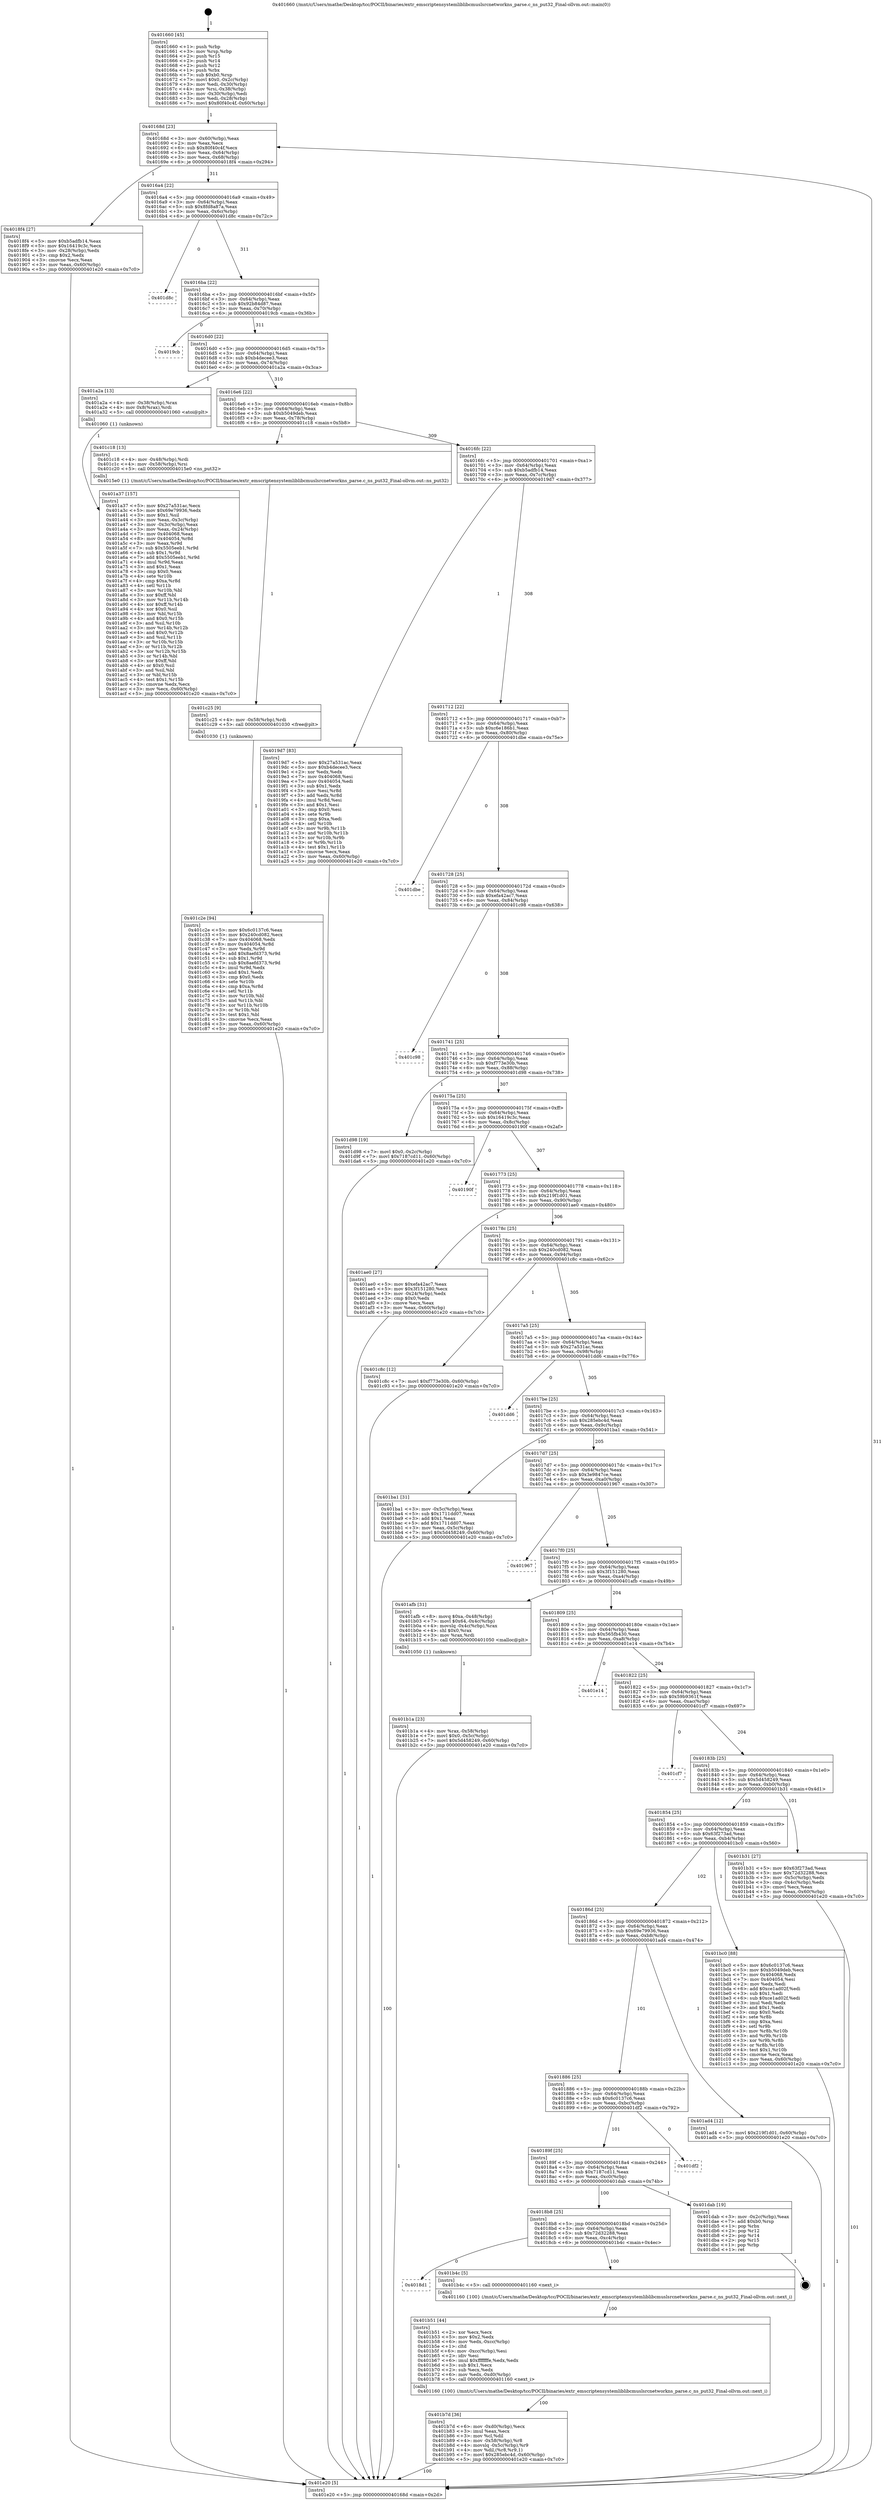 digraph "0x401660" {
  label = "0x401660 (/mnt/c/Users/mathe/Desktop/tcc/POCII/binaries/extr_emscriptensystemliblibcmuslsrcnetworkns_parse.c_ns_put32_Final-ollvm.out::main(0))"
  labelloc = "t"
  node[shape=record]

  Entry [label="",width=0.3,height=0.3,shape=circle,fillcolor=black,style=filled]
  "0x40168d" [label="{
     0x40168d [23]\l
     | [instrs]\l
     &nbsp;&nbsp;0x40168d \<+3\>: mov -0x60(%rbp),%eax\l
     &nbsp;&nbsp;0x401690 \<+2\>: mov %eax,%ecx\l
     &nbsp;&nbsp;0x401692 \<+6\>: sub $0x80f40c4f,%ecx\l
     &nbsp;&nbsp;0x401698 \<+3\>: mov %eax,-0x64(%rbp)\l
     &nbsp;&nbsp;0x40169b \<+3\>: mov %ecx,-0x68(%rbp)\l
     &nbsp;&nbsp;0x40169e \<+6\>: je 00000000004018f4 \<main+0x294\>\l
  }"]
  "0x4018f4" [label="{
     0x4018f4 [27]\l
     | [instrs]\l
     &nbsp;&nbsp;0x4018f4 \<+5\>: mov $0xb5adfb14,%eax\l
     &nbsp;&nbsp;0x4018f9 \<+5\>: mov $0x16419c3c,%ecx\l
     &nbsp;&nbsp;0x4018fe \<+3\>: mov -0x28(%rbp),%edx\l
     &nbsp;&nbsp;0x401901 \<+3\>: cmp $0x2,%edx\l
     &nbsp;&nbsp;0x401904 \<+3\>: cmovne %ecx,%eax\l
     &nbsp;&nbsp;0x401907 \<+3\>: mov %eax,-0x60(%rbp)\l
     &nbsp;&nbsp;0x40190a \<+5\>: jmp 0000000000401e20 \<main+0x7c0\>\l
  }"]
  "0x4016a4" [label="{
     0x4016a4 [22]\l
     | [instrs]\l
     &nbsp;&nbsp;0x4016a4 \<+5\>: jmp 00000000004016a9 \<main+0x49\>\l
     &nbsp;&nbsp;0x4016a9 \<+3\>: mov -0x64(%rbp),%eax\l
     &nbsp;&nbsp;0x4016ac \<+5\>: sub $0x8fd8a87a,%eax\l
     &nbsp;&nbsp;0x4016b1 \<+3\>: mov %eax,-0x6c(%rbp)\l
     &nbsp;&nbsp;0x4016b4 \<+6\>: je 0000000000401d8c \<main+0x72c\>\l
  }"]
  "0x401e20" [label="{
     0x401e20 [5]\l
     | [instrs]\l
     &nbsp;&nbsp;0x401e20 \<+5\>: jmp 000000000040168d \<main+0x2d\>\l
  }"]
  "0x401660" [label="{
     0x401660 [45]\l
     | [instrs]\l
     &nbsp;&nbsp;0x401660 \<+1\>: push %rbp\l
     &nbsp;&nbsp;0x401661 \<+3\>: mov %rsp,%rbp\l
     &nbsp;&nbsp;0x401664 \<+2\>: push %r15\l
     &nbsp;&nbsp;0x401666 \<+2\>: push %r14\l
     &nbsp;&nbsp;0x401668 \<+2\>: push %r12\l
     &nbsp;&nbsp;0x40166a \<+1\>: push %rbx\l
     &nbsp;&nbsp;0x40166b \<+7\>: sub $0xb0,%rsp\l
     &nbsp;&nbsp;0x401672 \<+7\>: movl $0x0,-0x2c(%rbp)\l
     &nbsp;&nbsp;0x401679 \<+3\>: mov %edi,-0x30(%rbp)\l
     &nbsp;&nbsp;0x40167c \<+4\>: mov %rsi,-0x38(%rbp)\l
     &nbsp;&nbsp;0x401680 \<+3\>: mov -0x30(%rbp),%edi\l
     &nbsp;&nbsp;0x401683 \<+3\>: mov %edi,-0x28(%rbp)\l
     &nbsp;&nbsp;0x401686 \<+7\>: movl $0x80f40c4f,-0x60(%rbp)\l
  }"]
  Exit [label="",width=0.3,height=0.3,shape=circle,fillcolor=black,style=filled,peripheries=2]
  "0x401d8c" [label="{
     0x401d8c\l
  }", style=dashed]
  "0x4016ba" [label="{
     0x4016ba [22]\l
     | [instrs]\l
     &nbsp;&nbsp;0x4016ba \<+5\>: jmp 00000000004016bf \<main+0x5f\>\l
     &nbsp;&nbsp;0x4016bf \<+3\>: mov -0x64(%rbp),%eax\l
     &nbsp;&nbsp;0x4016c2 \<+5\>: sub $0x92b84d87,%eax\l
     &nbsp;&nbsp;0x4016c7 \<+3\>: mov %eax,-0x70(%rbp)\l
     &nbsp;&nbsp;0x4016ca \<+6\>: je 00000000004019cb \<main+0x36b\>\l
  }"]
  "0x401c2e" [label="{
     0x401c2e [94]\l
     | [instrs]\l
     &nbsp;&nbsp;0x401c2e \<+5\>: mov $0x6c0137c6,%eax\l
     &nbsp;&nbsp;0x401c33 \<+5\>: mov $0x240cd082,%ecx\l
     &nbsp;&nbsp;0x401c38 \<+7\>: mov 0x404068,%edx\l
     &nbsp;&nbsp;0x401c3f \<+8\>: mov 0x404054,%r8d\l
     &nbsp;&nbsp;0x401c47 \<+3\>: mov %edx,%r9d\l
     &nbsp;&nbsp;0x401c4a \<+7\>: add $0x8aefd373,%r9d\l
     &nbsp;&nbsp;0x401c51 \<+4\>: sub $0x1,%r9d\l
     &nbsp;&nbsp;0x401c55 \<+7\>: sub $0x8aefd373,%r9d\l
     &nbsp;&nbsp;0x401c5c \<+4\>: imul %r9d,%edx\l
     &nbsp;&nbsp;0x401c60 \<+3\>: and $0x1,%edx\l
     &nbsp;&nbsp;0x401c63 \<+3\>: cmp $0x0,%edx\l
     &nbsp;&nbsp;0x401c66 \<+4\>: sete %r10b\l
     &nbsp;&nbsp;0x401c6a \<+4\>: cmp $0xa,%r8d\l
     &nbsp;&nbsp;0x401c6e \<+4\>: setl %r11b\l
     &nbsp;&nbsp;0x401c72 \<+3\>: mov %r10b,%bl\l
     &nbsp;&nbsp;0x401c75 \<+3\>: and %r11b,%bl\l
     &nbsp;&nbsp;0x401c78 \<+3\>: xor %r11b,%r10b\l
     &nbsp;&nbsp;0x401c7b \<+3\>: or %r10b,%bl\l
     &nbsp;&nbsp;0x401c7e \<+3\>: test $0x1,%bl\l
     &nbsp;&nbsp;0x401c81 \<+3\>: cmovne %ecx,%eax\l
     &nbsp;&nbsp;0x401c84 \<+3\>: mov %eax,-0x60(%rbp)\l
     &nbsp;&nbsp;0x401c87 \<+5\>: jmp 0000000000401e20 \<main+0x7c0\>\l
  }"]
  "0x4019cb" [label="{
     0x4019cb\l
  }", style=dashed]
  "0x4016d0" [label="{
     0x4016d0 [22]\l
     | [instrs]\l
     &nbsp;&nbsp;0x4016d0 \<+5\>: jmp 00000000004016d5 \<main+0x75\>\l
     &nbsp;&nbsp;0x4016d5 \<+3\>: mov -0x64(%rbp),%eax\l
     &nbsp;&nbsp;0x4016d8 \<+5\>: sub $0xb4decee3,%eax\l
     &nbsp;&nbsp;0x4016dd \<+3\>: mov %eax,-0x74(%rbp)\l
     &nbsp;&nbsp;0x4016e0 \<+6\>: je 0000000000401a2a \<main+0x3ca\>\l
  }"]
  "0x401c25" [label="{
     0x401c25 [9]\l
     | [instrs]\l
     &nbsp;&nbsp;0x401c25 \<+4\>: mov -0x58(%rbp),%rdi\l
     &nbsp;&nbsp;0x401c29 \<+5\>: call 0000000000401030 \<free@plt\>\l
     | [calls]\l
     &nbsp;&nbsp;0x401030 \{1\} (unknown)\l
  }"]
  "0x401a2a" [label="{
     0x401a2a [13]\l
     | [instrs]\l
     &nbsp;&nbsp;0x401a2a \<+4\>: mov -0x38(%rbp),%rax\l
     &nbsp;&nbsp;0x401a2e \<+4\>: mov 0x8(%rax),%rdi\l
     &nbsp;&nbsp;0x401a32 \<+5\>: call 0000000000401060 \<atoi@plt\>\l
     | [calls]\l
     &nbsp;&nbsp;0x401060 \{1\} (unknown)\l
  }"]
  "0x4016e6" [label="{
     0x4016e6 [22]\l
     | [instrs]\l
     &nbsp;&nbsp;0x4016e6 \<+5\>: jmp 00000000004016eb \<main+0x8b\>\l
     &nbsp;&nbsp;0x4016eb \<+3\>: mov -0x64(%rbp),%eax\l
     &nbsp;&nbsp;0x4016ee \<+5\>: sub $0xb5049deb,%eax\l
     &nbsp;&nbsp;0x4016f3 \<+3\>: mov %eax,-0x78(%rbp)\l
     &nbsp;&nbsp;0x4016f6 \<+6\>: je 0000000000401c18 \<main+0x5b8\>\l
  }"]
  "0x401b7d" [label="{
     0x401b7d [36]\l
     | [instrs]\l
     &nbsp;&nbsp;0x401b7d \<+6\>: mov -0xd0(%rbp),%ecx\l
     &nbsp;&nbsp;0x401b83 \<+3\>: imul %eax,%ecx\l
     &nbsp;&nbsp;0x401b86 \<+3\>: mov %cl,%dil\l
     &nbsp;&nbsp;0x401b89 \<+4\>: mov -0x58(%rbp),%r8\l
     &nbsp;&nbsp;0x401b8d \<+4\>: movslq -0x5c(%rbp),%r9\l
     &nbsp;&nbsp;0x401b91 \<+4\>: mov %dil,(%r8,%r9,1)\l
     &nbsp;&nbsp;0x401b95 \<+7\>: movl $0x285ebc4d,-0x60(%rbp)\l
     &nbsp;&nbsp;0x401b9c \<+5\>: jmp 0000000000401e20 \<main+0x7c0\>\l
  }"]
  "0x401c18" [label="{
     0x401c18 [13]\l
     | [instrs]\l
     &nbsp;&nbsp;0x401c18 \<+4\>: mov -0x48(%rbp),%rdi\l
     &nbsp;&nbsp;0x401c1c \<+4\>: mov -0x58(%rbp),%rsi\l
     &nbsp;&nbsp;0x401c20 \<+5\>: call 00000000004015e0 \<ns_put32\>\l
     | [calls]\l
     &nbsp;&nbsp;0x4015e0 \{1\} (/mnt/c/Users/mathe/Desktop/tcc/POCII/binaries/extr_emscriptensystemliblibcmuslsrcnetworkns_parse.c_ns_put32_Final-ollvm.out::ns_put32)\l
  }"]
  "0x4016fc" [label="{
     0x4016fc [22]\l
     | [instrs]\l
     &nbsp;&nbsp;0x4016fc \<+5\>: jmp 0000000000401701 \<main+0xa1\>\l
     &nbsp;&nbsp;0x401701 \<+3\>: mov -0x64(%rbp),%eax\l
     &nbsp;&nbsp;0x401704 \<+5\>: sub $0xb5adfb14,%eax\l
     &nbsp;&nbsp;0x401709 \<+3\>: mov %eax,-0x7c(%rbp)\l
     &nbsp;&nbsp;0x40170c \<+6\>: je 00000000004019d7 \<main+0x377\>\l
  }"]
  "0x401b51" [label="{
     0x401b51 [44]\l
     | [instrs]\l
     &nbsp;&nbsp;0x401b51 \<+2\>: xor %ecx,%ecx\l
     &nbsp;&nbsp;0x401b53 \<+5\>: mov $0x2,%edx\l
     &nbsp;&nbsp;0x401b58 \<+6\>: mov %edx,-0xcc(%rbp)\l
     &nbsp;&nbsp;0x401b5e \<+1\>: cltd\l
     &nbsp;&nbsp;0x401b5f \<+6\>: mov -0xcc(%rbp),%esi\l
     &nbsp;&nbsp;0x401b65 \<+2\>: idiv %esi\l
     &nbsp;&nbsp;0x401b67 \<+6\>: imul $0xfffffffe,%edx,%edx\l
     &nbsp;&nbsp;0x401b6d \<+3\>: sub $0x1,%ecx\l
     &nbsp;&nbsp;0x401b70 \<+2\>: sub %ecx,%edx\l
     &nbsp;&nbsp;0x401b72 \<+6\>: mov %edx,-0xd0(%rbp)\l
     &nbsp;&nbsp;0x401b78 \<+5\>: call 0000000000401160 \<next_i\>\l
     | [calls]\l
     &nbsp;&nbsp;0x401160 \{100\} (/mnt/c/Users/mathe/Desktop/tcc/POCII/binaries/extr_emscriptensystemliblibcmuslsrcnetworkns_parse.c_ns_put32_Final-ollvm.out::next_i)\l
  }"]
  "0x4019d7" [label="{
     0x4019d7 [83]\l
     | [instrs]\l
     &nbsp;&nbsp;0x4019d7 \<+5\>: mov $0x27a531ac,%eax\l
     &nbsp;&nbsp;0x4019dc \<+5\>: mov $0xb4decee3,%ecx\l
     &nbsp;&nbsp;0x4019e1 \<+2\>: xor %edx,%edx\l
     &nbsp;&nbsp;0x4019e3 \<+7\>: mov 0x404068,%esi\l
     &nbsp;&nbsp;0x4019ea \<+7\>: mov 0x404054,%edi\l
     &nbsp;&nbsp;0x4019f1 \<+3\>: sub $0x1,%edx\l
     &nbsp;&nbsp;0x4019f4 \<+3\>: mov %esi,%r8d\l
     &nbsp;&nbsp;0x4019f7 \<+3\>: add %edx,%r8d\l
     &nbsp;&nbsp;0x4019fa \<+4\>: imul %r8d,%esi\l
     &nbsp;&nbsp;0x4019fe \<+3\>: and $0x1,%esi\l
     &nbsp;&nbsp;0x401a01 \<+3\>: cmp $0x0,%esi\l
     &nbsp;&nbsp;0x401a04 \<+4\>: sete %r9b\l
     &nbsp;&nbsp;0x401a08 \<+3\>: cmp $0xa,%edi\l
     &nbsp;&nbsp;0x401a0b \<+4\>: setl %r10b\l
     &nbsp;&nbsp;0x401a0f \<+3\>: mov %r9b,%r11b\l
     &nbsp;&nbsp;0x401a12 \<+3\>: and %r10b,%r11b\l
     &nbsp;&nbsp;0x401a15 \<+3\>: xor %r10b,%r9b\l
     &nbsp;&nbsp;0x401a18 \<+3\>: or %r9b,%r11b\l
     &nbsp;&nbsp;0x401a1b \<+4\>: test $0x1,%r11b\l
     &nbsp;&nbsp;0x401a1f \<+3\>: cmovne %ecx,%eax\l
     &nbsp;&nbsp;0x401a22 \<+3\>: mov %eax,-0x60(%rbp)\l
     &nbsp;&nbsp;0x401a25 \<+5\>: jmp 0000000000401e20 \<main+0x7c0\>\l
  }"]
  "0x401712" [label="{
     0x401712 [22]\l
     | [instrs]\l
     &nbsp;&nbsp;0x401712 \<+5\>: jmp 0000000000401717 \<main+0xb7\>\l
     &nbsp;&nbsp;0x401717 \<+3\>: mov -0x64(%rbp),%eax\l
     &nbsp;&nbsp;0x40171a \<+5\>: sub $0xc6e186b1,%eax\l
     &nbsp;&nbsp;0x40171f \<+3\>: mov %eax,-0x80(%rbp)\l
     &nbsp;&nbsp;0x401722 \<+6\>: je 0000000000401dbe \<main+0x75e\>\l
  }"]
  "0x401a37" [label="{
     0x401a37 [157]\l
     | [instrs]\l
     &nbsp;&nbsp;0x401a37 \<+5\>: mov $0x27a531ac,%ecx\l
     &nbsp;&nbsp;0x401a3c \<+5\>: mov $0x69e79936,%edx\l
     &nbsp;&nbsp;0x401a41 \<+3\>: mov $0x1,%sil\l
     &nbsp;&nbsp;0x401a44 \<+3\>: mov %eax,-0x3c(%rbp)\l
     &nbsp;&nbsp;0x401a47 \<+3\>: mov -0x3c(%rbp),%eax\l
     &nbsp;&nbsp;0x401a4a \<+3\>: mov %eax,-0x24(%rbp)\l
     &nbsp;&nbsp;0x401a4d \<+7\>: mov 0x404068,%eax\l
     &nbsp;&nbsp;0x401a54 \<+8\>: mov 0x404054,%r8d\l
     &nbsp;&nbsp;0x401a5c \<+3\>: mov %eax,%r9d\l
     &nbsp;&nbsp;0x401a5f \<+7\>: sub $0x5505eeb1,%r9d\l
     &nbsp;&nbsp;0x401a66 \<+4\>: sub $0x1,%r9d\l
     &nbsp;&nbsp;0x401a6a \<+7\>: add $0x5505eeb1,%r9d\l
     &nbsp;&nbsp;0x401a71 \<+4\>: imul %r9d,%eax\l
     &nbsp;&nbsp;0x401a75 \<+3\>: and $0x1,%eax\l
     &nbsp;&nbsp;0x401a78 \<+3\>: cmp $0x0,%eax\l
     &nbsp;&nbsp;0x401a7b \<+4\>: sete %r10b\l
     &nbsp;&nbsp;0x401a7f \<+4\>: cmp $0xa,%r8d\l
     &nbsp;&nbsp;0x401a83 \<+4\>: setl %r11b\l
     &nbsp;&nbsp;0x401a87 \<+3\>: mov %r10b,%bl\l
     &nbsp;&nbsp;0x401a8a \<+3\>: xor $0xff,%bl\l
     &nbsp;&nbsp;0x401a8d \<+3\>: mov %r11b,%r14b\l
     &nbsp;&nbsp;0x401a90 \<+4\>: xor $0xff,%r14b\l
     &nbsp;&nbsp;0x401a94 \<+4\>: xor $0x0,%sil\l
     &nbsp;&nbsp;0x401a98 \<+3\>: mov %bl,%r15b\l
     &nbsp;&nbsp;0x401a9b \<+4\>: and $0x0,%r15b\l
     &nbsp;&nbsp;0x401a9f \<+3\>: and %sil,%r10b\l
     &nbsp;&nbsp;0x401aa2 \<+3\>: mov %r14b,%r12b\l
     &nbsp;&nbsp;0x401aa5 \<+4\>: and $0x0,%r12b\l
     &nbsp;&nbsp;0x401aa9 \<+3\>: and %sil,%r11b\l
     &nbsp;&nbsp;0x401aac \<+3\>: or %r10b,%r15b\l
     &nbsp;&nbsp;0x401aaf \<+3\>: or %r11b,%r12b\l
     &nbsp;&nbsp;0x401ab2 \<+3\>: xor %r12b,%r15b\l
     &nbsp;&nbsp;0x401ab5 \<+3\>: or %r14b,%bl\l
     &nbsp;&nbsp;0x401ab8 \<+3\>: xor $0xff,%bl\l
     &nbsp;&nbsp;0x401abb \<+4\>: or $0x0,%sil\l
     &nbsp;&nbsp;0x401abf \<+3\>: and %sil,%bl\l
     &nbsp;&nbsp;0x401ac2 \<+3\>: or %bl,%r15b\l
     &nbsp;&nbsp;0x401ac5 \<+4\>: test $0x1,%r15b\l
     &nbsp;&nbsp;0x401ac9 \<+3\>: cmovne %edx,%ecx\l
     &nbsp;&nbsp;0x401acc \<+3\>: mov %ecx,-0x60(%rbp)\l
     &nbsp;&nbsp;0x401acf \<+5\>: jmp 0000000000401e20 \<main+0x7c0\>\l
  }"]
  "0x4018d1" [label="{
     0x4018d1\l
  }", style=dashed]
  "0x401dbe" [label="{
     0x401dbe\l
  }", style=dashed]
  "0x401728" [label="{
     0x401728 [25]\l
     | [instrs]\l
     &nbsp;&nbsp;0x401728 \<+5\>: jmp 000000000040172d \<main+0xcd\>\l
     &nbsp;&nbsp;0x40172d \<+3\>: mov -0x64(%rbp),%eax\l
     &nbsp;&nbsp;0x401730 \<+5\>: sub $0xefa42ac7,%eax\l
     &nbsp;&nbsp;0x401735 \<+6\>: mov %eax,-0x84(%rbp)\l
     &nbsp;&nbsp;0x40173b \<+6\>: je 0000000000401c98 \<main+0x638\>\l
  }"]
  "0x401b4c" [label="{
     0x401b4c [5]\l
     | [instrs]\l
     &nbsp;&nbsp;0x401b4c \<+5\>: call 0000000000401160 \<next_i\>\l
     | [calls]\l
     &nbsp;&nbsp;0x401160 \{100\} (/mnt/c/Users/mathe/Desktop/tcc/POCII/binaries/extr_emscriptensystemliblibcmuslsrcnetworkns_parse.c_ns_put32_Final-ollvm.out::next_i)\l
  }"]
  "0x401c98" [label="{
     0x401c98\l
  }", style=dashed]
  "0x401741" [label="{
     0x401741 [25]\l
     | [instrs]\l
     &nbsp;&nbsp;0x401741 \<+5\>: jmp 0000000000401746 \<main+0xe6\>\l
     &nbsp;&nbsp;0x401746 \<+3\>: mov -0x64(%rbp),%eax\l
     &nbsp;&nbsp;0x401749 \<+5\>: sub $0xf773e30b,%eax\l
     &nbsp;&nbsp;0x40174e \<+6\>: mov %eax,-0x88(%rbp)\l
     &nbsp;&nbsp;0x401754 \<+6\>: je 0000000000401d98 \<main+0x738\>\l
  }"]
  "0x4018b8" [label="{
     0x4018b8 [25]\l
     | [instrs]\l
     &nbsp;&nbsp;0x4018b8 \<+5\>: jmp 00000000004018bd \<main+0x25d\>\l
     &nbsp;&nbsp;0x4018bd \<+3\>: mov -0x64(%rbp),%eax\l
     &nbsp;&nbsp;0x4018c0 \<+5\>: sub $0x72d32288,%eax\l
     &nbsp;&nbsp;0x4018c5 \<+6\>: mov %eax,-0xc4(%rbp)\l
     &nbsp;&nbsp;0x4018cb \<+6\>: je 0000000000401b4c \<main+0x4ec\>\l
  }"]
  "0x401d98" [label="{
     0x401d98 [19]\l
     | [instrs]\l
     &nbsp;&nbsp;0x401d98 \<+7\>: movl $0x0,-0x2c(%rbp)\l
     &nbsp;&nbsp;0x401d9f \<+7\>: movl $0x7187cd11,-0x60(%rbp)\l
     &nbsp;&nbsp;0x401da6 \<+5\>: jmp 0000000000401e20 \<main+0x7c0\>\l
  }"]
  "0x40175a" [label="{
     0x40175a [25]\l
     | [instrs]\l
     &nbsp;&nbsp;0x40175a \<+5\>: jmp 000000000040175f \<main+0xff\>\l
     &nbsp;&nbsp;0x40175f \<+3\>: mov -0x64(%rbp),%eax\l
     &nbsp;&nbsp;0x401762 \<+5\>: sub $0x16419c3c,%eax\l
     &nbsp;&nbsp;0x401767 \<+6\>: mov %eax,-0x8c(%rbp)\l
     &nbsp;&nbsp;0x40176d \<+6\>: je 000000000040190f \<main+0x2af\>\l
  }"]
  "0x401dab" [label="{
     0x401dab [19]\l
     | [instrs]\l
     &nbsp;&nbsp;0x401dab \<+3\>: mov -0x2c(%rbp),%eax\l
     &nbsp;&nbsp;0x401dae \<+7\>: add $0xb0,%rsp\l
     &nbsp;&nbsp;0x401db5 \<+1\>: pop %rbx\l
     &nbsp;&nbsp;0x401db6 \<+2\>: pop %r12\l
     &nbsp;&nbsp;0x401db8 \<+2\>: pop %r14\l
     &nbsp;&nbsp;0x401dba \<+2\>: pop %r15\l
     &nbsp;&nbsp;0x401dbc \<+1\>: pop %rbp\l
     &nbsp;&nbsp;0x401dbd \<+1\>: ret\l
  }"]
  "0x40190f" [label="{
     0x40190f\l
  }", style=dashed]
  "0x401773" [label="{
     0x401773 [25]\l
     | [instrs]\l
     &nbsp;&nbsp;0x401773 \<+5\>: jmp 0000000000401778 \<main+0x118\>\l
     &nbsp;&nbsp;0x401778 \<+3\>: mov -0x64(%rbp),%eax\l
     &nbsp;&nbsp;0x40177b \<+5\>: sub $0x219f1d01,%eax\l
     &nbsp;&nbsp;0x401780 \<+6\>: mov %eax,-0x90(%rbp)\l
     &nbsp;&nbsp;0x401786 \<+6\>: je 0000000000401ae0 \<main+0x480\>\l
  }"]
  "0x40189f" [label="{
     0x40189f [25]\l
     | [instrs]\l
     &nbsp;&nbsp;0x40189f \<+5\>: jmp 00000000004018a4 \<main+0x244\>\l
     &nbsp;&nbsp;0x4018a4 \<+3\>: mov -0x64(%rbp),%eax\l
     &nbsp;&nbsp;0x4018a7 \<+5\>: sub $0x7187cd11,%eax\l
     &nbsp;&nbsp;0x4018ac \<+6\>: mov %eax,-0xc0(%rbp)\l
     &nbsp;&nbsp;0x4018b2 \<+6\>: je 0000000000401dab \<main+0x74b\>\l
  }"]
  "0x401ae0" [label="{
     0x401ae0 [27]\l
     | [instrs]\l
     &nbsp;&nbsp;0x401ae0 \<+5\>: mov $0xefa42ac7,%eax\l
     &nbsp;&nbsp;0x401ae5 \<+5\>: mov $0x3f151280,%ecx\l
     &nbsp;&nbsp;0x401aea \<+3\>: mov -0x24(%rbp),%edx\l
     &nbsp;&nbsp;0x401aed \<+3\>: cmp $0x0,%edx\l
     &nbsp;&nbsp;0x401af0 \<+3\>: cmove %ecx,%eax\l
     &nbsp;&nbsp;0x401af3 \<+3\>: mov %eax,-0x60(%rbp)\l
     &nbsp;&nbsp;0x401af6 \<+5\>: jmp 0000000000401e20 \<main+0x7c0\>\l
  }"]
  "0x40178c" [label="{
     0x40178c [25]\l
     | [instrs]\l
     &nbsp;&nbsp;0x40178c \<+5\>: jmp 0000000000401791 \<main+0x131\>\l
     &nbsp;&nbsp;0x401791 \<+3\>: mov -0x64(%rbp),%eax\l
     &nbsp;&nbsp;0x401794 \<+5\>: sub $0x240cd082,%eax\l
     &nbsp;&nbsp;0x401799 \<+6\>: mov %eax,-0x94(%rbp)\l
     &nbsp;&nbsp;0x40179f \<+6\>: je 0000000000401c8c \<main+0x62c\>\l
  }"]
  "0x401df2" [label="{
     0x401df2\l
  }", style=dashed]
  "0x401c8c" [label="{
     0x401c8c [12]\l
     | [instrs]\l
     &nbsp;&nbsp;0x401c8c \<+7\>: movl $0xf773e30b,-0x60(%rbp)\l
     &nbsp;&nbsp;0x401c93 \<+5\>: jmp 0000000000401e20 \<main+0x7c0\>\l
  }"]
  "0x4017a5" [label="{
     0x4017a5 [25]\l
     | [instrs]\l
     &nbsp;&nbsp;0x4017a5 \<+5\>: jmp 00000000004017aa \<main+0x14a\>\l
     &nbsp;&nbsp;0x4017aa \<+3\>: mov -0x64(%rbp),%eax\l
     &nbsp;&nbsp;0x4017ad \<+5\>: sub $0x27a531ac,%eax\l
     &nbsp;&nbsp;0x4017b2 \<+6\>: mov %eax,-0x98(%rbp)\l
     &nbsp;&nbsp;0x4017b8 \<+6\>: je 0000000000401dd6 \<main+0x776\>\l
  }"]
  "0x401b1a" [label="{
     0x401b1a [23]\l
     | [instrs]\l
     &nbsp;&nbsp;0x401b1a \<+4\>: mov %rax,-0x58(%rbp)\l
     &nbsp;&nbsp;0x401b1e \<+7\>: movl $0x0,-0x5c(%rbp)\l
     &nbsp;&nbsp;0x401b25 \<+7\>: movl $0x5d458249,-0x60(%rbp)\l
     &nbsp;&nbsp;0x401b2c \<+5\>: jmp 0000000000401e20 \<main+0x7c0\>\l
  }"]
  "0x401dd6" [label="{
     0x401dd6\l
  }", style=dashed]
  "0x4017be" [label="{
     0x4017be [25]\l
     | [instrs]\l
     &nbsp;&nbsp;0x4017be \<+5\>: jmp 00000000004017c3 \<main+0x163\>\l
     &nbsp;&nbsp;0x4017c3 \<+3\>: mov -0x64(%rbp),%eax\l
     &nbsp;&nbsp;0x4017c6 \<+5\>: sub $0x285ebc4d,%eax\l
     &nbsp;&nbsp;0x4017cb \<+6\>: mov %eax,-0x9c(%rbp)\l
     &nbsp;&nbsp;0x4017d1 \<+6\>: je 0000000000401ba1 \<main+0x541\>\l
  }"]
  "0x401886" [label="{
     0x401886 [25]\l
     | [instrs]\l
     &nbsp;&nbsp;0x401886 \<+5\>: jmp 000000000040188b \<main+0x22b\>\l
     &nbsp;&nbsp;0x40188b \<+3\>: mov -0x64(%rbp),%eax\l
     &nbsp;&nbsp;0x40188e \<+5\>: sub $0x6c0137c6,%eax\l
     &nbsp;&nbsp;0x401893 \<+6\>: mov %eax,-0xbc(%rbp)\l
     &nbsp;&nbsp;0x401899 \<+6\>: je 0000000000401df2 \<main+0x792\>\l
  }"]
  "0x401ba1" [label="{
     0x401ba1 [31]\l
     | [instrs]\l
     &nbsp;&nbsp;0x401ba1 \<+3\>: mov -0x5c(%rbp),%eax\l
     &nbsp;&nbsp;0x401ba4 \<+5\>: sub $0x1711dd07,%eax\l
     &nbsp;&nbsp;0x401ba9 \<+3\>: add $0x1,%eax\l
     &nbsp;&nbsp;0x401bac \<+5\>: add $0x1711dd07,%eax\l
     &nbsp;&nbsp;0x401bb1 \<+3\>: mov %eax,-0x5c(%rbp)\l
     &nbsp;&nbsp;0x401bb4 \<+7\>: movl $0x5d458249,-0x60(%rbp)\l
     &nbsp;&nbsp;0x401bbb \<+5\>: jmp 0000000000401e20 \<main+0x7c0\>\l
  }"]
  "0x4017d7" [label="{
     0x4017d7 [25]\l
     | [instrs]\l
     &nbsp;&nbsp;0x4017d7 \<+5\>: jmp 00000000004017dc \<main+0x17c\>\l
     &nbsp;&nbsp;0x4017dc \<+3\>: mov -0x64(%rbp),%eax\l
     &nbsp;&nbsp;0x4017df \<+5\>: sub $0x3e9847ce,%eax\l
     &nbsp;&nbsp;0x4017e4 \<+6\>: mov %eax,-0xa0(%rbp)\l
     &nbsp;&nbsp;0x4017ea \<+6\>: je 0000000000401967 \<main+0x307\>\l
  }"]
  "0x401ad4" [label="{
     0x401ad4 [12]\l
     | [instrs]\l
     &nbsp;&nbsp;0x401ad4 \<+7\>: movl $0x219f1d01,-0x60(%rbp)\l
     &nbsp;&nbsp;0x401adb \<+5\>: jmp 0000000000401e20 \<main+0x7c0\>\l
  }"]
  "0x401967" [label="{
     0x401967\l
  }", style=dashed]
  "0x4017f0" [label="{
     0x4017f0 [25]\l
     | [instrs]\l
     &nbsp;&nbsp;0x4017f0 \<+5\>: jmp 00000000004017f5 \<main+0x195\>\l
     &nbsp;&nbsp;0x4017f5 \<+3\>: mov -0x64(%rbp),%eax\l
     &nbsp;&nbsp;0x4017f8 \<+5\>: sub $0x3f151280,%eax\l
     &nbsp;&nbsp;0x4017fd \<+6\>: mov %eax,-0xa4(%rbp)\l
     &nbsp;&nbsp;0x401803 \<+6\>: je 0000000000401afb \<main+0x49b\>\l
  }"]
  "0x40186d" [label="{
     0x40186d [25]\l
     | [instrs]\l
     &nbsp;&nbsp;0x40186d \<+5\>: jmp 0000000000401872 \<main+0x212\>\l
     &nbsp;&nbsp;0x401872 \<+3\>: mov -0x64(%rbp),%eax\l
     &nbsp;&nbsp;0x401875 \<+5\>: sub $0x69e79936,%eax\l
     &nbsp;&nbsp;0x40187a \<+6\>: mov %eax,-0xb8(%rbp)\l
     &nbsp;&nbsp;0x401880 \<+6\>: je 0000000000401ad4 \<main+0x474\>\l
  }"]
  "0x401afb" [label="{
     0x401afb [31]\l
     | [instrs]\l
     &nbsp;&nbsp;0x401afb \<+8\>: movq $0xa,-0x48(%rbp)\l
     &nbsp;&nbsp;0x401b03 \<+7\>: movl $0x64,-0x4c(%rbp)\l
     &nbsp;&nbsp;0x401b0a \<+4\>: movslq -0x4c(%rbp),%rax\l
     &nbsp;&nbsp;0x401b0e \<+4\>: shl $0x0,%rax\l
     &nbsp;&nbsp;0x401b12 \<+3\>: mov %rax,%rdi\l
     &nbsp;&nbsp;0x401b15 \<+5\>: call 0000000000401050 \<malloc@plt\>\l
     | [calls]\l
     &nbsp;&nbsp;0x401050 \{1\} (unknown)\l
  }"]
  "0x401809" [label="{
     0x401809 [25]\l
     | [instrs]\l
     &nbsp;&nbsp;0x401809 \<+5\>: jmp 000000000040180e \<main+0x1ae\>\l
     &nbsp;&nbsp;0x40180e \<+3\>: mov -0x64(%rbp),%eax\l
     &nbsp;&nbsp;0x401811 \<+5\>: sub $0x565fb430,%eax\l
     &nbsp;&nbsp;0x401816 \<+6\>: mov %eax,-0xa8(%rbp)\l
     &nbsp;&nbsp;0x40181c \<+6\>: je 0000000000401e14 \<main+0x7b4\>\l
  }"]
  "0x401bc0" [label="{
     0x401bc0 [88]\l
     | [instrs]\l
     &nbsp;&nbsp;0x401bc0 \<+5\>: mov $0x6c0137c6,%eax\l
     &nbsp;&nbsp;0x401bc5 \<+5\>: mov $0xb5049deb,%ecx\l
     &nbsp;&nbsp;0x401bca \<+7\>: mov 0x404068,%edx\l
     &nbsp;&nbsp;0x401bd1 \<+7\>: mov 0x404054,%esi\l
     &nbsp;&nbsp;0x401bd8 \<+2\>: mov %edx,%edi\l
     &nbsp;&nbsp;0x401bda \<+6\>: add $0xce1ad02f,%edi\l
     &nbsp;&nbsp;0x401be0 \<+3\>: sub $0x1,%edi\l
     &nbsp;&nbsp;0x401be3 \<+6\>: sub $0xce1ad02f,%edi\l
     &nbsp;&nbsp;0x401be9 \<+3\>: imul %edi,%edx\l
     &nbsp;&nbsp;0x401bec \<+3\>: and $0x1,%edx\l
     &nbsp;&nbsp;0x401bef \<+3\>: cmp $0x0,%edx\l
     &nbsp;&nbsp;0x401bf2 \<+4\>: sete %r8b\l
     &nbsp;&nbsp;0x401bf6 \<+3\>: cmp $0xa,%esi\l
     &nbsp;&nbsp;0x401bf9 \<+4\>: setl %r9b\l
     &nbsp;&nbsp;0x401bfd \<+3\>: mov %r8b,%r10b\l
     &nbsp;&nbsp;0x401c00 \<+3\>: and %r9b,%r10b\l
     &nbsp;&nbsp;0x401c03 \<+3\>: xor %r9b,%r8b\l
     &nbsp;&nbsp;0x401c06 \<+3\>: or %r8b,%r10b\l
     &nbsp;&nbsp;0x401c09 \<+4\>: test $0x1,%r10b\l
     &nbsp;&nbsp;0x401c0d \<+3\>: cmovne %ecx,%eax\l
     &nbsp;&nbsp;0x401c10 \<+3\>: mov %eax,-0x60(%rbp)\l
     &nbsp;&nbsp;0x401c13 \<+5\>: jmp 0000000000401e20 \<main+0x7c0\>\l
  }"]
  "0x401e14" [label="{
     0x401e14\l
  }", style=dashed]
  "0x401822" [label="{
     0x401822 [25]\l
     | [instrs]\l
     &nbsp;&nbsp;0x401822 \<+5\>: jmp 0000000000401827 \<main+0x1c7\>\l
     &nbsp;&nbsp;0x401827 \<+3\>: mov -0x64(%rbp),%eax\l
     &nbsp;&nbsp;0x40182a \<+5\>: sub $0x59b9361f,%eax\l
     &nbsp;&nbsp;0x40182f \<+6\>: mov %eax,-0xac(%rbp)\l
     &nbsp;&nbsp;0x401835 \<+6\>: je 0000000000401cf7 \<main+0x697\>\l
  }"]
  "0x401854" [label="{
     0x401854 [25]\l
     | [instrs]\l
     &nbsp;&nbsp;0x401854 \<+5\>: jmp 0000000000401859 \<main+0x1f9\>\l
     &nbsp;&nbsp;0x401859 \<+3\>: mov -0x64(%rbp),%eax\l
     &nbsp;&nbsp;0x40185c \<+5\>: sub $0x63f273ad,%eax\l
     &nbsp;&nbsp;0x401861 \<+6\>: mov %eax,-0xb4(%rbp)\l
     &nbsp;&nbsp;0x401867 \<+6\>: je 0000000000401bc0 \<main+0x560\>\l
  }"]
  "0x401cf7" [label="{
     0x401cf7\l
  }", style=dashed]
  "0x40183b" [label="{
     0x40183b [25]\l
     | [instrs]\l
     &nbsp;&nbsp;0x40183b \<+5\>: jmp 0000000000401840 \<main+0x1e0\>\l
     &nbsp;&nbsp;0x401840 \<+3\>: mov -0x64(%rbp),%eax\l
     &nbsp;&nbsp;0x401843 \<+5\>: sub $0x5d458249,%eax\l
     &nbsp;&nbsp;0x401848 \<+6\>: mov %eax,-0xb0(%rbp)\l
     &nbsp;&nbsp;0x40184e \<+6\>: je 0000000000401b31 \<main+0x4d1\>\l
  }"]
  "0x401b31" [label="{
     0x401b31 [27]\l
     | [instrs]\l
     &nbsp;&nbsp;0x401b31 \<+5\>: mov $0x63f273ad,%eax\l
     &nbsp;&nbsp;0x401b36 \<+5\>: mov $0x72d32288,%ecx\l
     &nbsp;&nbsp;0x401b3b \<+3\>: mov -0x5c(%rbp),%edx\l
     &nbsp;&nbsp;0x401b3e \<+3\>: cmp -0x4c(%rbp),%edx\l
     &nbsp;&nbsp;0x401b41 \<+3\>: cmovl %ecx,%eax\l
     &nbsp;&nbsp;0x401b44 \<+3\>: mov %eax,-0x60(%rbp)\l
     &nbsp;&nbsp;0x401b47 \<+5\>: jmp 0000000000401e20 \<main+0x7c0\>\l
  }"]
  Entry -> "0x401660" [label=" 1"]
  "0x40168d" -> "0x4018f4" [label=" 1"]
  "0x40168d" -> "0x4016a4" [label=" 311"]
  "0x4018f4" -> "0x401e20" [label=" 1"]
  "0x401660" -> "0x40168d" [label=" 1"]
  "0x401e20" -> "0x40168d" [label=" 311"]
  "0x401dab" -> Exit [label=" 1"]
  "0x4016a4" -> "0x401d8c" [label=" 0"]
  "0x4016a4" -> "0x4016ba" [label=" 311"]
  "0x401d98" -> "0x401e20" [label=" 1"]
  "0x4016ba" -> "0x4019cb" [label=" 0"]
  "0x4016ba" -> "0x4016d0" [label=" 311"]
  "0x401c8c" -> "0x401e20" [label=" 1"]
  "0x4016d0" -> "0x401a2a" [label=" 1"]
  "0x4016d0" -> "0x4016e6" [label=" 310"]
  "0x401c2e" -> "0x401e20" [label=" 1"]
  "0x4016e6" -> "0x401c18" [label=" 1"]
  "0x4016e6" -> "0x4016fc" [label=" 309"]
  "0x401c25" -> "0x401c2e" [label=" 1"]
  "0x4016fc" -> "0x4019d7" [label=" 1"]
  "0x4016fc" -> "0x401712" [label=" 308"]
  "0x4019d7" -> "0x401e20" [label=" 1"]
  "0x401a2a" -> "0x401a37" [label=" 1"]
  "0x401a37" -> "0x401e20" [label=" 1"]
  "0x401c18" -> "0x401c25" [label=" 1"]
  "0x401712" -> "0x401dbe" [label=" 0"]
  "0x401712" -> "0x401728" [label=" 308"]
  "0x401bc0" -> "0x401e20" [label=" 1"]
  "0x401728" -> "0x401c98" [label=" 0"]
  "0x401728" -> "0x401741" [label=" 308"]
  "0x401ba1" -> "0x401e20" [label=" 100"]
  "0x401741" -> "0x401d98" [label=" 1"]
  "0x401741" -> "0x40175a" [label=" 307"]
  "0x401b51" -> "0x401b7d" [label=" 100"]
  "0x40175a" -> "0x40190f" [label=" 0"]
  "0x40175a" -> "0x401773" [label=" 307"]
  "0x401b4c" -> "0x401b51" [label=" 100"]
  "0x401773" -> "0x401ae0" [label=" 1"]
  "0x401773" -> "0x40178c" [label=" 306"]
  "0x4018b8" -> "0x401b4c" [label=" 100"]
  "0x40178c" -> "0x401c8c" [label=" 1"]
  "0x40178c" -> "0x4017a5" [label=" 305"]
  "0x401b7d" -> "0x401e20" [label=" 100"]
  "0x4017a5" -> "0x401dd6" [label=" 0"]
  "0x4017a5" -> "0x4017be" [label=" 305"]
  "0x40189f" -> "0x401dab" [label=" 1"]
  "0x4017be" -> "0x401ba1" [label=" 100"]
  "0x4017be" -> "0x4017d7" [label=" 205"]
  "0x4018b8" -> "0x4018d1" [label=" 0"]
  "0x4017d7" -> "0x401967" [label=" 0"]
  "0x4017d7" -> "0x4017f0" [label=" 205"]
  "0x401886" -> "0x40189f" [label=" 101"]
  "0x4017f0" -> "0x401afb" [label=" 1"]
  "0x4017f0" -> "0x401809" [label=" 204"]
  "0x40189f" -> "0x4018b8" [label=" 100"]
  "0x401809" -> "0x401e14" [label=" 0"]
  "0x401809" -> "0x401822" [label=" 204"]
  "0x401b31" -> "0x401e20" [label=" 101"]
  "0x401822" -> "0x401cf7" [label=" 0"]
  "0x401822" -> "0x40183b" [label=" 204"]
  "0x401afb" -> "0x401b1a" [label=" 1"]
  "0x40183b" -> "0x401b31" [label=" 101"]
  "0x40183b" -> "0x401854" [label=" 103"]
  "0x401b1a" -> "0x401e20" [label=" 1"]
  "0x401854" -> "0x401bc0" [label=" 1"]
  "0x401854" -> "0x40186d" [label=" 102"]
  "0x401886" -> "0x401df2" [label=" 0"]
  "0x40186d" -> "0x401ad4" [label=" 1"]
  "0x40186d" -> "0x401886" [label=" 101"]
  "0x401ad4" -> "0x401e20" [label=" 1"]
  "0x401ae0" -> "0x401e20" [label=" 1"]
}
